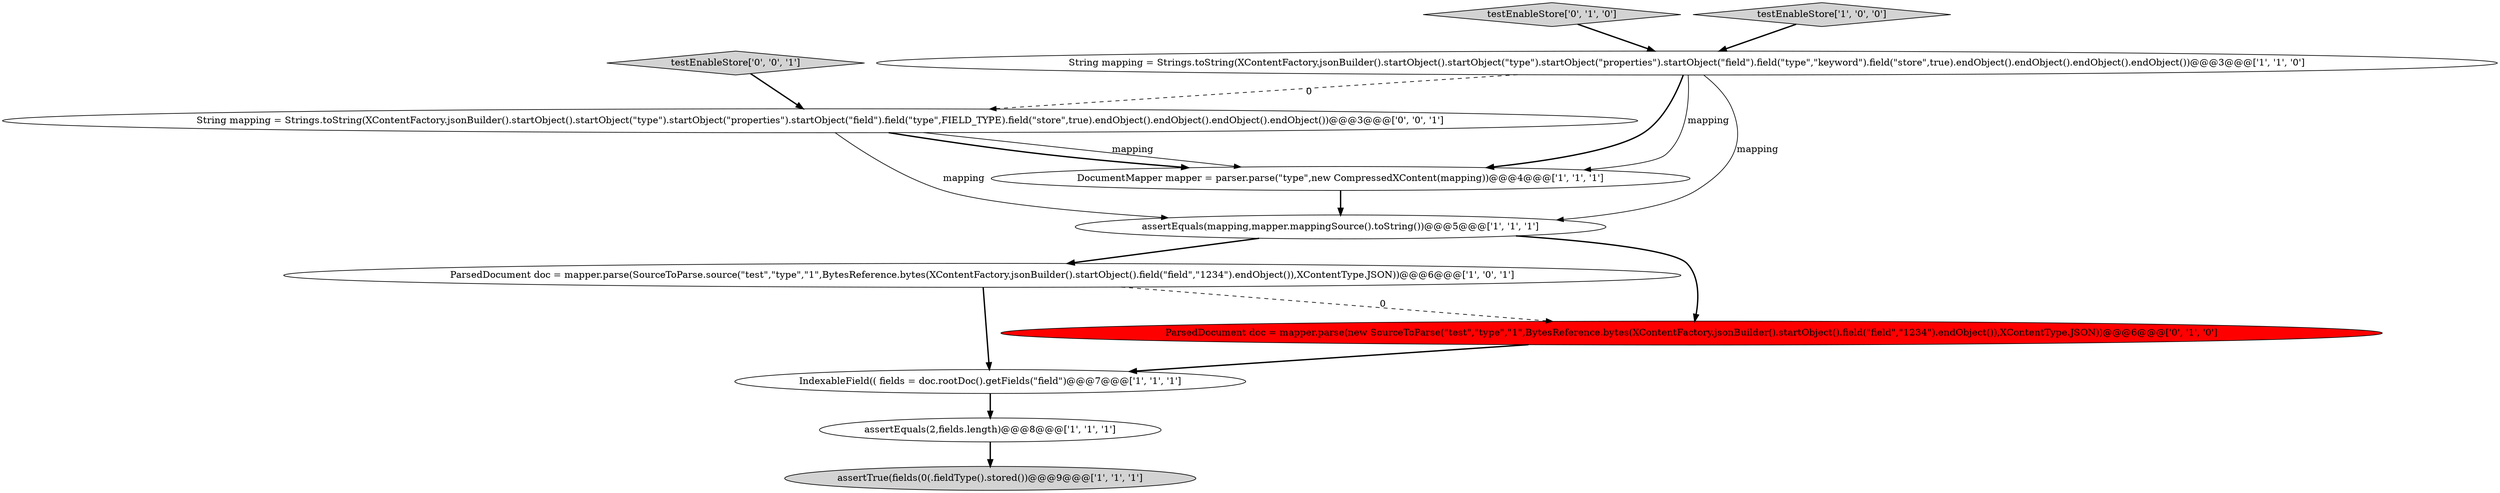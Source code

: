 digraph {
8 [style = filled, label = "testEnableStore['0', '1', '0']", fillcolor = lightgray, shape = diamond image = "AAA0AAABBB2BBB"];
0 [style = filled, label = "IndexableField(( fields = doc.rootDoc().getFields(\"field\")@@@7@@@['1', '1', '1']", fillcolor = white, shape = ellipse image = "AAA0AAABBB1BBB"];
3 [style = filled, label = "assertEquals(2,fields.length)@@@8@@@['1', '1', '1']", fillcolor = white, shape = ellipse image = "AAA0AAABBB1BBB"];
7 [style = filled, label = "ParsedDocument doc = mapper.parse(SourceToParse.source(\"test\",\"type\",\"1\",BytesReference.bytes(XContentFactory.jsonBuilder().startObject().field(\"field\",\"1234\").endObject()),XContentType.JSON))@@@6@@@['1', '0', '1']", fillcolor = white, shape = ellipse image = "AAA0AAABBB1BBB"];
9 [style = filled, label = "ParsedDocument doc = mapper.parse(new SourceToParse(\"test\",\"type\",\"1\",BytesReference.bytes(XContentFactory.jsonBuilder().startObject().field(\"field\",\"1234\").endObject()),XContentType.JSON))@@@6@@@['0', '1', '0']", fillcolor = red, shape = ellipse image = "AAA1AAABBB2BBB"];
5 [style = filled, label = "DocumentMapper mapper = parser.parse(\"type\",new CompressedXContent(mapping))@@@4@@@['1', '1', '1']", fillcolor = white, shape = ellipse image = "AAA0AAABBB1BBB"];
4 [style = filled, label = "String mapping = Strings.toString(XContentFactory.jsonBuilder().startObject().startObject(\"type\").startObject(\"properties\").startObject(\"field\").field(\"type\",\"keyword\").field(\"store\",true).endObject().endObject().endObject().endObject())@@@3@@@['1', '1', '0']", fillcolor = white, shape = ellipse image = "AAA0AAABBB1BBB"];
1 [style = filled, label = "testEnableStore['1', '0', '0']", fillcolor = lightgray, shape = diamond image = "AAA0AAABBB1BBB"];
6 [style = filled, label = "assertTrue(fields(0(.fieldType().stored())@@@9@@@['1', '1', '1']", fillcolor = lightgray, shape = ellipse image = "AAA0AAABBB1BBB"];
2 [style = filled, label = "assertEquals(mapping,mapper.mappingSource().toString())@@@5@@@['1', '1', '1']", fillcolor = white, shape = ellipse image = "AAA0AAABBB1BBB"];
11 [style = filled, label = "String mapping = Strings.toString(XContentFactory.jsonBuilder().startObject().startObject(\"type\").startObject(\"properties\").startObject(\"field\").field(\"type\",FIELD_TYPE).field(\"store\",true).endObject().endObject().endObject().endObject())@@@3@@@['0', '0', '1']", fillcolor = white, shape = ellipse image = "AAA0AAABBB3BBB"];
10 [style = filled, label = "testEnableStore['0', '0', '1']", fillcolor = lightgray, shape = diamond image = "AAA0AAABBB3BBB"];
11->2 [style = solid, label="mapping"];
0->3 [style = bold, label=""];
4->2 [style = solid, label="mapping"];
4->5 [style = solid, label="mapping"];
11->5 [style = solid, label="mapping"];
5->2 [style = bold, label=""];
3->6 [style = bold, label=""];
7->0 [style = bold, label=""];
1->4 [style = bold, label=""];
11->5 [style = bold, label=""];
2->7 [style = bold, label=""];
2->9 [style = bold, label=""];
9->0 [style = bold, label=""];
8->4 [style = bold, label=""];
4->11 [style = dashed, label="0"];
7->9 [style = dashed, label="0"];
4->5 [style = bold, label=""];
10->11 [style = bold, label=""];
}
